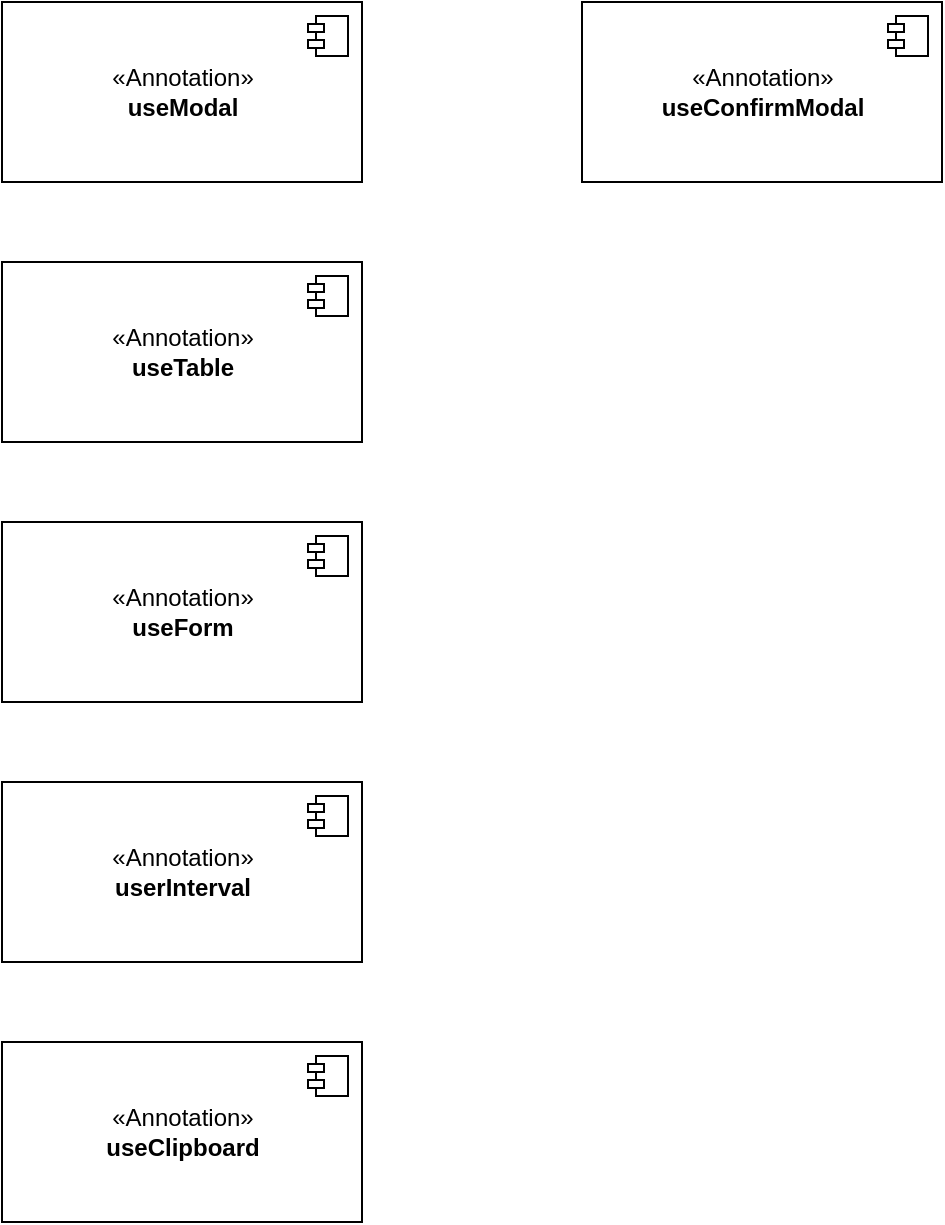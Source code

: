 <mxfile version="18.2.1" type="github" pages="2">
  <diagram id="_SBqC4cabqO4x20IybHJ" name="常用hooks">
    <mxGraphModel dx="1422" dy="762" grid="1" gridSize="10" guides="1" tooltips="1" connect="1" arrows="1" fold="1" page="1" pageScale="1" pageWidth="827" pageHeight="1169" math="0" shadow="0">
      <root>
        <mxCell id="0" />
        <mxCell id="1" parent="0" />
        <mxCell id="mPn5UztvgyqMGfIbDHWU-2" value="«Annotation»&lt;br&gt;&lt;b&gt;useModal&lt;/b&gt;" style="html=1;dropTarget=0;" parent="1" vertex="1">
          <mxGeometry x="140" y="460" width="180" height="90" as="geometry" />
        </mxCell>
        <mxCell id="mPn5UztvgyqMGfIbDHWU-3" value="" style="shape=module;jettyWidth=8;jettyHeight=4;" parent="mPn5UztvgyqMGfIbDHWU-2" vertex="1">
          <mxGeometry x="1" width="20" height="20" relative="1" as="geometry">
            <mxPoint x="-27" y="7" as="offset" />
          </mxGeometry>
        </mxCell>
        <mxCell id="LyRsktwLViEwWHn-xmj9-1" value="«Annotation»&lt;br&gt;&lt;b&gt;useConfirmModal&lt;/b&gt;" style="html=1;dropTarget=0;" parent="1" vertex="1">
          <mxGeometry x="430" y="460" width="180" height="90" as="geometry" />
        </mxCell>
        <mxCell id="LyRsktwLViEwWHn-xmj9-2" value="" style="shape=module;jettyWidth=8;jettyHeight=4;" parent="LyRsktwLViEwWHn-xmj9-1" vertex="1">
          <mxGeometry x="1" width="20" height="20" relative="1" as="geometry">
            <mxPoint x="-27" y="7" as="offset" />
          </mxGeometry>
        </mxCell>
        <mxCell id="mPn5UztvgyqMGfIbDHWU-6" value="«Annotation»&lt;br&gt;&lt;b&gt;useTable&lt;/b&gt;" style="html=1;dropTarget=0;" parent="1" vertex="1">
          <mxGeometry x="140" y="590" width="180" height="90" as="geometry" />
        </mxCell>
        <mxCell id="mPn5UztvgyqMGfIbDHWU-7" value="" style="shape=module;jettyWidth=8;jettyHeight=4;" parent="mPn5UztvgyqMGfIbDHWU-6" vertex="1">
          <mxGeometry x="1" width="20" height="20" relative="1" as="geometry">
            <mxPoint x="-27" y="7" as="offset" />
          </mxGeometry>
        </mxCell>
        <mxCell id="mPn5UztvgyqMGfIbDHWU-4" value="«Annotation»&lt;br&gt;&lt;b&gt;useForm&lt;/b&gt;" style="html=1;dropTarget=0;" parent="1" vertex="1">
          <mxGeometry x="140" y="720" width="180" height="90" as="geometry" />
        </mxCell>
        <mxCell id="mPn5UztvgyqMGfIbDHWU-5" value="" style="shape=module;jettyWidth=8;jettyHeight=4;" parent="mPn5UztvgyqMGfIbDHWU-4" vertex="1">
          <mxGeometry x="1" width="20" height="20" relative="1" as="geometry">
            <mxPoint x="-27" y="7" as="offset" />
          </mxGeometry>
        </mxCell>
        <mxCell id="Bw2ixcYx4999dBsJVFYK-3" value="«Annotation»&lt;br&gt;&lt;b&gt;userInterval&lt;/b&gt;" style="html=1;dropTarget=0;" vertex="1" parent="1">
          <mxGeometry x="140" y="850" width="180" height="90" as="geometry" />
        </mxCell>
        <mxCell id="Bw2ixcYx4999dBsJVFYK-4" value="" style="shape=module;jettyWidth=8;jettyHeight=4;" vertex="1" parent="Bw2ixcYx4999dBsJVFYK-3">
          <mxGeometry x="1" width="20" height="20" relative="1" as="geometry">
            <mxPoint x="-27" y="7" as="offset" />
          </mxGeometry>
        </mxCell>
        <mxCell id="dWQMPAV5NcTLp1fvcJDS-1" value="«Annotation»&lt;br&gt;&lt;b&gt;useClipboard&lt;/b&gt;" style="html=1;dropTarget=0;" vertex="1" parent="1">
          <mxGeometry x="140" y="980" width="180" height="90" as="geometry" />
        </mxCell>
        <mxCell id="dWQMPAV5NcTLp1fvcJDS-2" value="" style="shape=module;jettyWidth=8;jettyHeight=4;" vertex="1" parent="dWQMPAV5NcTLp1fvcJDS-1">
          <mxGeometry x="1" width="20" height="20" relative="1" as="geometry">
            <mxPoint x="-27" y="7" as="offset" />
          </mxGeometry>
        </mxCell>
      </root>
    </mxGraphModel>
  </diagram>
  <diagram id="pqsh2G3hP5jjC1rB_5w7" name="表格-弹窗流程">
    <mxGraphModel dx="1422" dy="762" grid="1" gridSize="10" guides="1" tooltips="1" connect="1" arrows="1" fold="1" page="1" pageScale="1" pageWidth="827" pageHeight="1169" math="0" shadow="0">
      <root>
        <mxCell id="0" />
        <mxCell id="1" parent="0" />
        <mxCell id="64-I9_Vq66JQWXwb_iIQ-3" value="" style="edgeStyle=orthogonalEdgeStyle;rounded=0;orthogonalLoop=1;jettySize=auto;html=1;" parent="1" source="64-I9_Vq66JQWXwb_iIQ-1" target="64-I9_Vq66JQWXwb_iIQ-2" edge="1">
          <mxGeometry relative="1" as="geometry" />
        </mxCell>
        <mxCell id="64-I9_Vq66JQWXwb_iIQ-1" value="开始" style="ellipse;whiteSpace=wrap;html=1;" parent="1" vertex="1">
          <mxGeometry x="354" y="60" width="120" height="80" as="geometry" />
        </mxCell>
        <mxCell id="64-I9_Vq66JQWXwb_iIQ-5" value="" style="edgeStyle=orthogonalEdgeStyle;rounded=0;orthogonalLoop=1;jettySize=auto;html=1;" parent="1" source="64-I9_Vq66JQWXwb_iIQ-2" target="64-I9_Vq66JQWXwb_iIQ-4" edge="1">
          <mxGeometry relative="1" as="geometry" />
        </mxCell>
        <mxCell id="64-I9_Vq66JQWXwb_iIQ-2" value="加载表格数据" style="whiteSpace=wrap;html=1;" parent="1" vertex="1">
          <mxGeometry x="354" y="230" width="120" height="60" as="geometry" />
        </mxCell>
        <mxCell id="64-I9_Vq66JQWXwb_iIQ-7" value="" style="edgeStyle=orthogonalEdgeStyle;rounded=0;orthogonalLoop=1;jettySize=auto;html=1;" parent="1" source="64-I9_Vq66JQWXwb_iIQ-4" target="64-I9_Vq66JQWXwb_iIQ-6" edge="1">
          <mxGeometry relative="1" as="geometry" />
        </mxCell>
        <mxCell id="64-I9_Vq66JQWXwb_iIQ-4" value="选中某项，删除" style="whiteSpace=wrap;html=1;" parent="1" vertex="1">
          <mxGeometry x="354" y="370" width="120" height="60" as="geometry" />
        </mxCell>
        <mxCell id="64-I9_Vq66JQWXwb_iIQ-8" style="edgeStyle=orthogonalEdgeStyle;rounded=0;orthogonalLoop=1;jettySize=auto;html=1;entryX=1;entryY=0.5;entryDx=0;entryDy=0;startArrow=none;exitX=0.5;exitY=0;exitDx=0;exitDy=0;" parent="1" source="dvVheeq2Z_pApdwMG-WP-4" target="64-I9_Vq66JQWXwb_iIQ-2" edge="1">
          <mxGeometry relative="1" as="geometry">
            <Array as="points" />
          </mxGeometry>
        </mxCell>
        <mxCell id="64-I9_Vq66JQWXwb_iIQ-13" value="否" style="edgeStyle=orthogonalEdgeStyle;rounded=0;orthogonalLoop=1;jettySize=auto;html=1;" parent="1" source="64-I9_Vq66JQWXwb_iIQ-6" target="64-I9_Vq66JQWXwb_iIQ-10" edge="1">
          <mxGeometry relative="1" as="geometry" />
        </mxCell>
        <mxCell id="64-I9_Vq66JQWXwb_iIQ-6" value="是否确认？" style="rhombus;whiteSpace=wrap;html=1;" parent="1" vertex="1">
          <mxGeometry x="356" y="505" width="116" height="80" as="geometry" />
        </mxCell>
        <mxCell id="64-I9_Vq66JQWXwb_iIQ-10" value="结束" style="ellipse;whiteSpace=wrap;html=1;" parent="1" vertex="1">
          <mxGeometry x="354" y="670" width="120" height="60" as="geometry" />
        </mxCell>
        <mxCell id="dvVheeq2Z_pApdwMG-WP-1" value="发送请求，按钮禁用" style="rounded=0;whiteSpace=wrap;html=1;" vertex="1" parent="1">
          <mxGeometry x="560" y="515" width="120" height="60" as="geometry" />
        </mxCell>
        <mxCell id="dvVheeq2Z_pApdwMG-WP-2" value="" style="edgeStyle=orthogonalEdgeStyle;rounded=0;orthogonalLoop=1;jettySize=auto;html=1;endArrow=classic;endFill=1;" edge="1" parent="1" source="64-I9_Vq66JQWXwb_iIQ-6" target="dvVheeq2Z_pApdwMG-WP-1">
          <mxGeometry relative="1" as="geometry">
            <Array as="points" />
            <mxPoint x="464.75" y="540" as="sourcePoint" />
            <mxPoint x="610" y="530" as="targetPoint" />
          </mxGeometry>
        </mxCell>
        <mxCell id="dvVheeq2Z_pApdwMG-WP-3" value="是" style="edgeLabel;html=1;align=center;verticalAlign=middle;resizable=0;points=[];" vertex="1" connectable="0" parent="dvVheeq2Z_pApdwMG-WP-2">
          <mxGeometry x="-0.622" y="-3" relative="1" as="geometry">
            <mxPoint as="offset" />
          </mxGeometry>
        </mxCell>
        <mxCell id="dvVheeq2Z_pApdwMG-WP-4" value="弹窗关闭" style="rounded=0;whiteSpace=wrap;html=1;" vertex="1" parent="1">
          <mxGeometry x="560" y="350" width="120" height="60" as="geometry" />
        </mxCell>
        <mxCell id="dvVheeq2Z_pApdwMG-WP-5" value="" style="edgeStyle=orthogonalEdgeStyle;rounded=0;orthogonalLoop=1;jettySize=auto;html=1;startArrow=none;endArrow=classic;endFill=1;" edge="1" parent="1" source="dvVheeq2Z_pApdwMG-WP-1" target="dvVheeq2Z_pApdwMG-WP-4">
          <mxGeometry relative="1" as="geometry">
            <Array as="points" />
            <mxPoint x="620" y="430" as="sourcePoint" />
            <mxPoint x="474" y="260" as="targetPoint" />
          </mxGeometry>
        </mxCell>
      </root>
    </mxGraphModel>
  </diagram>
</mxfile>
